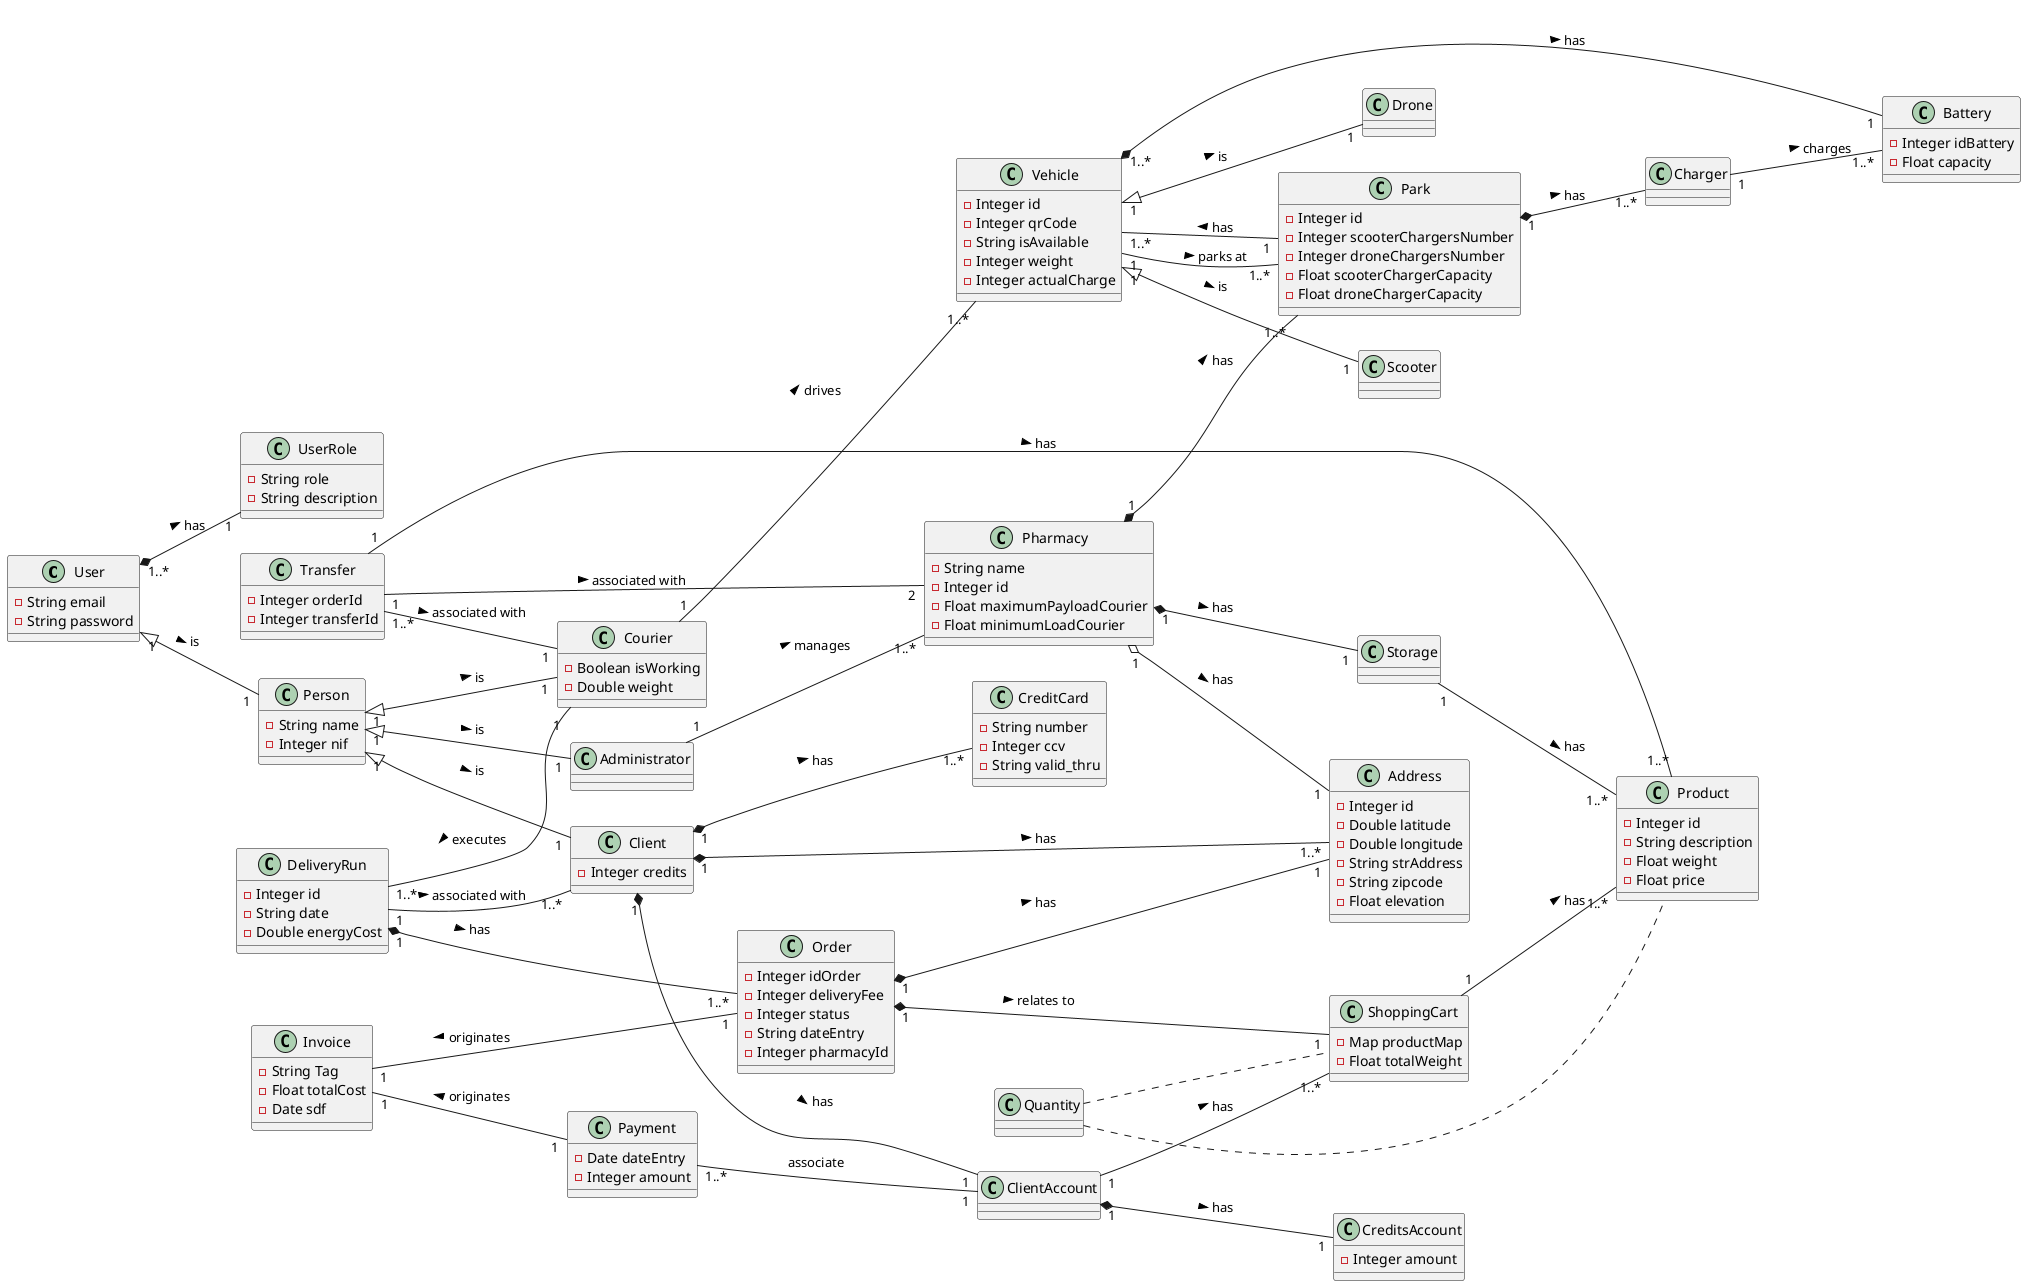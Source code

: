 @startuml
left to right direction

class User {
    -String email
    -String password
}

class UserRole {
    -String role 
    -String description
}

class Administrator {

}

class Person {
    -String name
    -Integer nif
}

class Client {
    -Integer credits
}

class Courier {
    -Boolean isWorking
    -Double weight
}

class CreditCard {
    -String number 
    -Integer ccv 
    -String valid_thru
}

class Pharmacy {
    -String name
    -Integer id
    -Float maximumPayloadCourier
    -Float minimumLoadCourier
}

class Park {
    -Integer id
    -Integer scooterChargersNumber
    -Integer droneChargersNumber
    -Float scooterChargerCapacity
    -Float droneChargerCapacity
}

class Address {
    -Integer id
    -Double latitude
    -Double longitude
    -String strAddress
    -String zipcode
    -Float elevation
}

class Vehicle {
    -Integer id
    -Integer qrCode
    -String isAvailable
    -Integer weight
    -Integer actualCharge
}

class Scooter {

}

class Drone {

}

class Charger {

}

class ClientAccount {

}

class CreditsAccount {
    -Integer amount
}

class Battery {
    -Integer idBattery
    -Float capacity
}

class ShoppingCart {
    -Map productMap
    -Float totalWeight
}

class Product {
    -Integer id
    -String description
    -Float weight
    -Float price
}

class Storage {

}

class Order {
    -Integer idOrder
    -Integer deliveryFee
    -Integer status 
    -String dateEntry
    -Integer pharmacyId
}

class Invoice {
    -String Tag 
    -Float totalCost 
    -Date sdf
}

class Payment {
    -Date dateEntry
    -Integer amount
}

class Quantity {
}

class Transfer {
    -Integer orderId
    -Integer transferId
}

class DeliveryRun {
    -Integer id
    -String date
    -Double energyCost
}

Person "1" <|-- "1" Administrator : is >
User "1..*" *-- "1" UserRole : has >
User "1" <|-- "1" Person : is >
Person "1" <|-- "1" Client : is >
Person "1" <|-- "1" Courier : is >
Pharmacy "1" o-- "1" Address : has >
Administrator "1" -- "1..*" Pharmacy : manages >
Pharmacy "1" *-- "1..*" Park : has >
Client "1" *-- "1..*" CreditCard : has >
Client "1" *-- "1..*" Address : has >
Courier "1" -- "1..*" Vehicle : drives >
Vehicle "1" <|-- "1" Drone : is >
Vehicle "1" <|-- "1" Scooter : is >
Vehicle "1..*" *-- "1" Battery : has >
Vehicle "1..*" -- "1" Park : has <
Vehicle "1" -- "1..*" Park : parks at >
Park "1" *-- "1..*" Charger : has >
Charger "1" -- "1..*" Battery : charges >
Client "1" *-- "1" ClientAccount : has >
Pharmacy "1" *-- "1" Storage : has >
Storage "1" -- "1..*" Product : has >
Quantity .. Product
Quantity .. ShoppingCart
Order "1" *-- "1" ShoppingCart : relates to >
Order "1" *-- "1" Address : has >
Invoice "1" -- "1" Order : originates <
ClientAccount "1" -- "1..*" ShoppingCart : has >
ClientAccount "1" *-- "1" CreditsAccount : has >
ShoppingCart "1" -- "1..*" Product : has >
Invoice "1" -- "1" Payment : originates <
Payment "1..*" -- "1" ClientAccount : associate
Transfer "1" -- "1..*" Product : has >
Transfer "1" -- "2" Pharmacy : associated with >
Transfer "1..*" -- "1" Courier : associated with >
DeliveryRun "1..*" -- "1" Courier : executes <
DeliveryRun "1" *-- "1..*" Order : has >
DeliveryRun "1" -- "1..*" Client : associated with >


@enduml